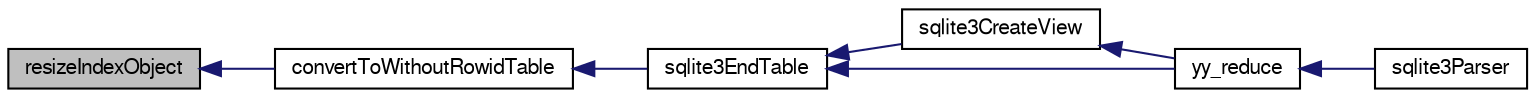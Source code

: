 digraph "resizeIndexObject"
{
  edge [fontname="FreeSans",fontsize="10",labelfontname="FreeSans",labelfontsize="10"];
  node [fontname="FreeSans",fontsize="10",shape=record];
  rankdir="LR";
  Node269509 [label="resizeIndexObject",height=0.2,width=0.4,color="black", fillcolor="grey75", style="filled", fontcolor="black"];
  Node269509 -> Node269510 [dir="back",color="midnightblue",fontsize="10",style="solid",fontname="FreeSans"];
  Node269510 [label="convertToWithoutRowidTable",height=0.2,width=0.4,color="black", fillcolor="white", style="filled",URL="$sqlite3_8c.html#a0d41effc4e4a0ba740429a08f6747313"];
  Node269510 -> Node269511 [dir="back",color="midnightblue",fontsize="10",style="solid",fontname="FreeSans"];
  Node269511 [label="sqlite3EndTable",height=0.2,width=0.4,color="black", fillcolor="white", style="filled",URL="$sqlite3_8c.html#a7b5f2c66c0f0b6f819d970ca389768b0"];
  Node269511 -> Node269512 [dir="back",color="midnightblue",fontsize="10",style="solid",fontname="FreeSans"];
  Node269512 [label="sqlite3CreateView",height=0.2,width=0.4,color="black", fillcolor="white", style="filled",URL="$sqlite3_8c.html#a9d85cb00ff71dee5cd9a019503a6982e"];
  Node269512 -> Node269513 [dir="back",color="midnightblue",fontsize="10",style="solid",fontname="FreeSans"];
  Node269513 [label="yy_reduce",height=0.2,width=0.4,color="black", fillcolor="white", style="filled",URL="$sqlite3_8c.html#a7c419a9b25711c666a9a2449ef377f14"];
  Node269513 -> Node269514 [dir="back",color="midnightblue",fontsize="10",style="solid",fontname="FreeSans"];
  Node269514 [label="sqlite3Parser",height=0.2,width=0.4,color="black", fillcolor="white", style="filled",URL="$sqlite3_8c.html#a0327d71a5fabe0b6a343d78a2602e72a"];
  Node269511 -> Node269513 [dir="back",color="midnightblue",fontsize="10",style="solid",fontname="FreeSans"];
}

